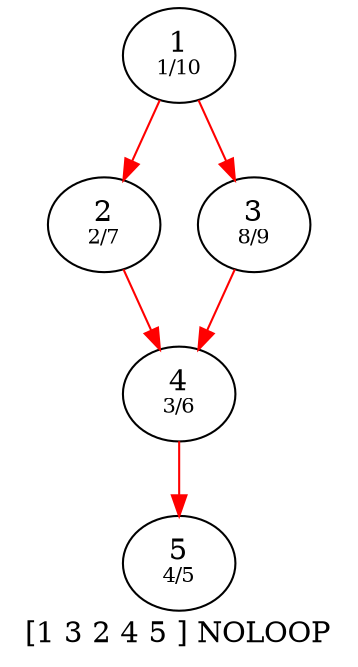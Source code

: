 ## Jagadeesh Vasudevamurthy ####
digraph g {
	label = "[1 3 2 4 5 ] NOLOOP"
	1[label=<1<BR /><FONT POINT-SIZE="10">1/10</FONT>>]
	2[label=<2<BR /><FONT POINT-SIZE="10">2/7</FONT>>]
	3[label=<3<BR /><FONT POINT-SIZE="10">8/9</FONT>>]
	4[label=<4<BR /><FONT POINT-SIZE="10">3/6</FONT>>]
	5[label=<5<BR /><FONT POINT-SIZE="10">4/5</FONT>>]
	edge [color=red]
	1 -> 2
	1 -> 3
	2 -> 4
	3 -> 4
	4 -> 5
}